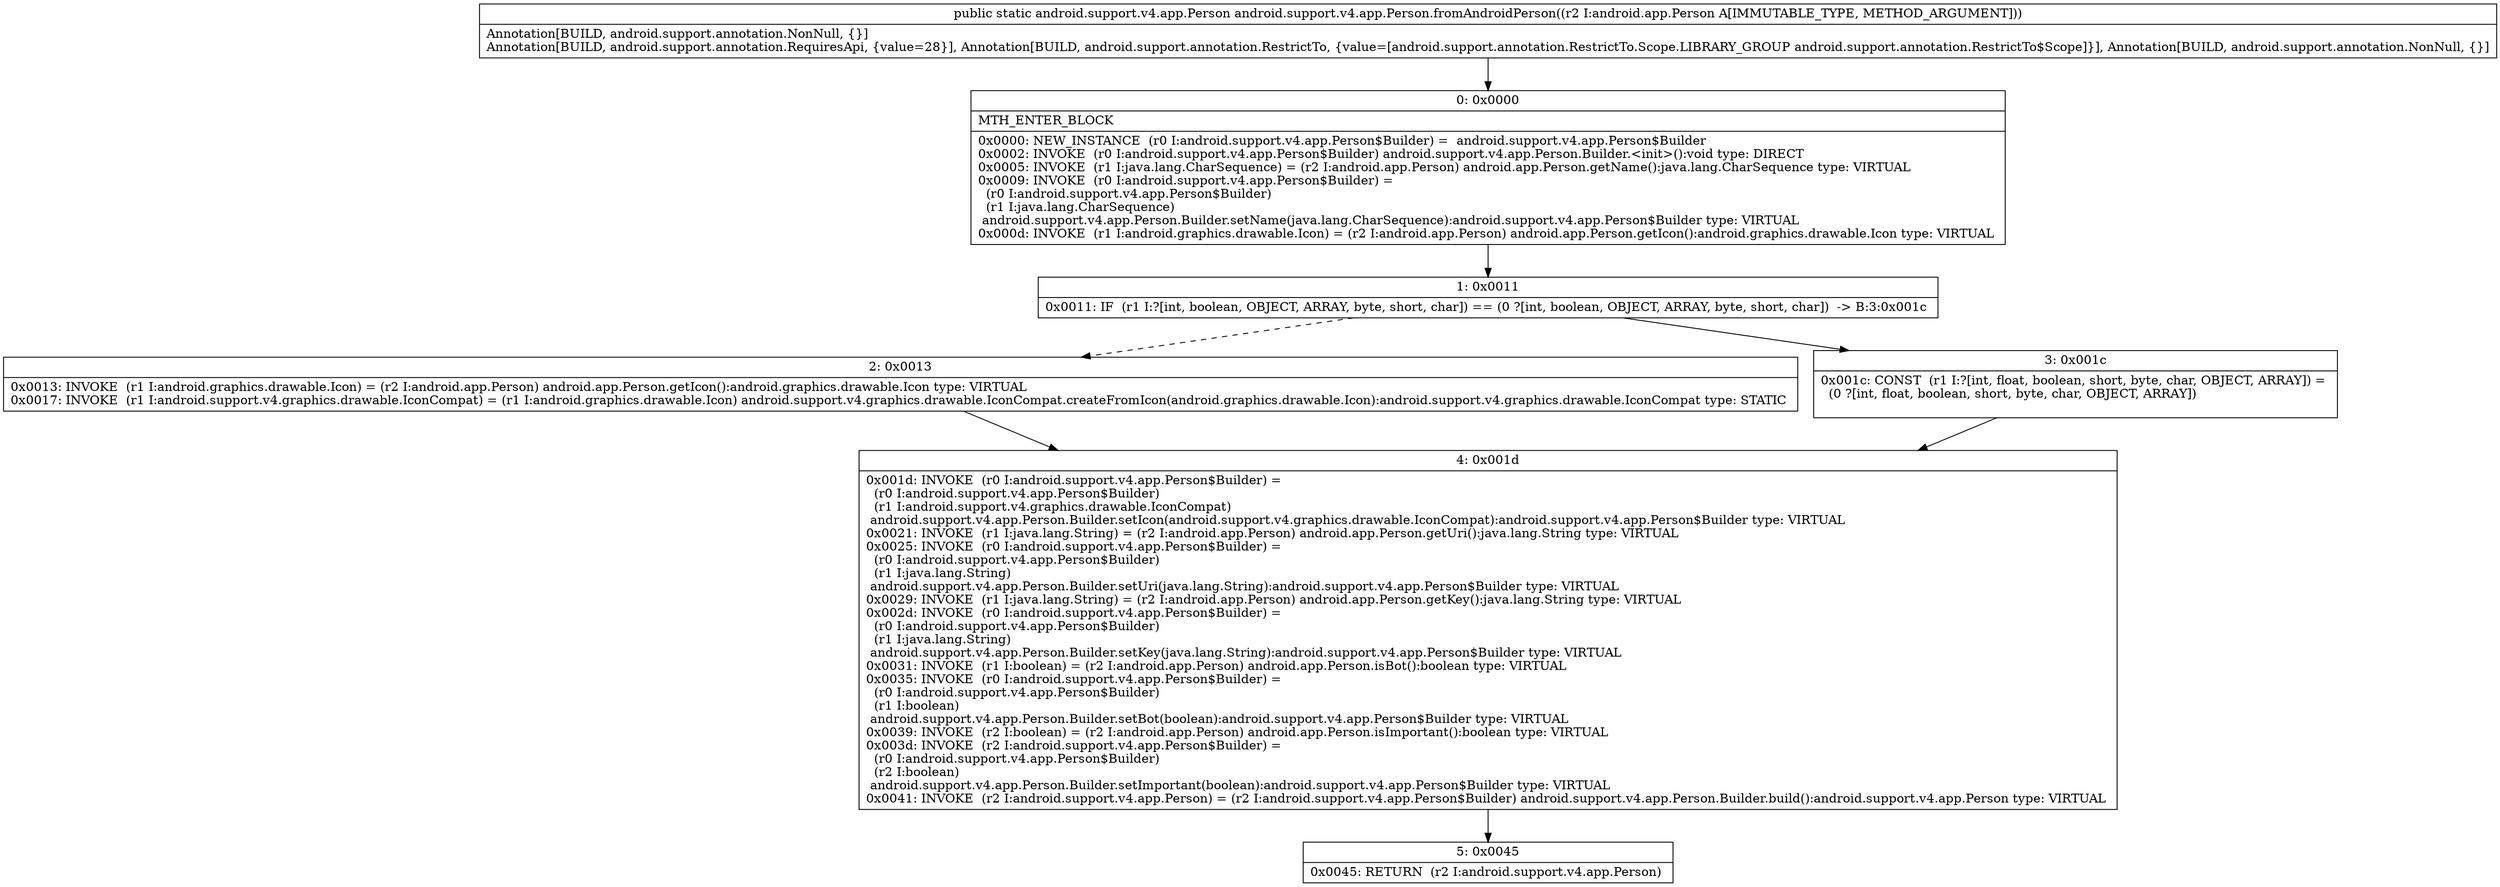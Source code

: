 digraph "CFG forandroid.support.v4.app.Person.fromAndroidPerson(Landroid\/app\/Person;)Landroid\/support\/v4\/app\/Person;" {
Node_0 [shape=record,label="{0\:\ 0x0000|MTH_ENTER_BLOCK\l|0x0000: NEW_INSTANCE  (r0 I:android.support.v4.app.Person$Builder) =  android.support.v4.app.Person$Builder \l0x0002: INVOKE  (r0 I:android.support.v4.app.Person$Builder) android.support.v4.app.Person.Builder.\<init\>():void type: DIRECT \l0x0005: INVOKE  (r1 I:java.lang.CharSequence) = (r2 I:android.app.Person) android.app.Person.getName():java.lang.CharSequence type: VIRTUAL \l0x0009: INVOKE  (r0 I:android.support.v4.app.Person$Builder) = \l  (r0 I:android.support.v4.app.Person$Builder)\l  (r1 I:java.lang.CharSequence)\l android.support.v4.app.Person.Builder.setName(java.lang.CharSequence):android.support.v4.app.Person$Builder type: VIRTUAL \l0x000d: INVOKE  (r1 I:android.graphics.drawable.Icon) = (r2 I:android.app.Person) android.app.Person.getIcon():android.graphics.drawable.Icon type: VIRTUAL \l}"];
Node_1 [shape=record,label="{1\:\ 0x0011|0x0011: IF  (r1 I:?[int, boolean, OBJECT, ARRAY, byte, short, char]) == (0 ?[int, boolean, OBJECT, ARRAY, byte, short, char])  \-\> B:3:0x001c \l}"];
Node_2 [shape=record,label="{2\:\ 0x0013|0x0013: INVOKE  (r1 I:android.graphics.drawable.Icon) = (r2 I:android.app.Person) android.app.Person.getIcon():android.graphics.drawable.Icon type: VIRTUAL \l0x0017: INVOKE  (r1 I:android.support.v4.graphics.drawable.IconCompat) = (r1 I:android.graphics.drawable.Icon) android.support.v4.graphics.drawable.IconCompat.createFromIcon(android.graphics.drawable.Icon):android.support.v4.graphics.drawable.IconCompat type: STATIC \l}"];
Node_3 [shape=record,label="{3\:\ 0x001c|0x001c: CONST  (r1 I:?[int, float, boolean, short, byte, char, OBJECT, ARRAY]) = \l  (0 ?[int, float, boolean, short, byte, char, OBJECT, ARRAY])\l \l}"];
Node_4 [shape=record,label="{4\:\ 0x001d|0x001d: INVOKE  (r0 I:android.support.v4.app.Person$Builder) = \l  (r0 I:android.support.v4.app.Person$Builder)\l  (r1 I:android.support.v4.graphics.drawable.IconCompat)\l android.support.v4.app.Person.Builder.setIcon(android.support.v4.graphics.drawable.IconCompat):android.support.v4.app.Person$Builder type: VIRTUAL \l0x0021: INVOKE  (r1 I:java.lang.String) = (r2 I:android.app.Person) android.app.Person.getUri():java.lang.String type: VIRTUAL \l0x0025: INVOKE  (r0 I:android.support.v4.app.Person$Builder) = \l  (r0 I:android.support.v4.app.Person$Builder)\l  (r1 I:java.lang.String)\l android.support.v4.app.Person.Builder.setUri(java.lang.String):android.support.v4.app.Person$Builder type: VIRTUAL \l0x0029: INVOKE  (r1 I:java.lang.String) = (r2 I:android.app.Person) android.app.Person.getKey():java.lang.String type: VIRTUAL \l0x002d: INVOKE  (r0 I:android.support.v4.app.Person$Builder) = \l  (r0 I:android.support.v4.app.Person$Builder)\l  (r1 I:java.lang.String)\l android.support.v4.app.Person.Builder.setKey(java.lang.String):android.support.v4.app.Person$Builder type: VIRTUAL \l0x0031: INVOKE  (r1 I:boolean) = (r2 I:android.app.Person) android.app.Person.isBot():boolean type: VIRTUAL \l0x0035: INVOKE  (r0 I:android.support.v4.app.Person$Builder) = \l  (r0 I:android.support.v4.app.Person$Builder)\l  (r1 I:boolean)\l android.support.v4.app.Person.Builder.setBot(boolean):android.support.v4.app.Person$Builder type: VIRTUAL \l0x0039: INVOKE  (r2 I:boolean) = (r2 I:android.app.Person) android.app.Person.isImportant():boolean type: VIRTUAL \l0x003d: INVOKE  (r2 I:android.support.v4.app.Person$Builder) = \l  (r0 I:android.support.v4.app.Person$Builder)\l  (r2 I:boolean)\l android.support.v4.app.Person.Builder.setImportant(boolean):android.support.v4.app.Person$Builder type: VIRTUAL \l0x0041: INVOKE  (r2 I:android.support.v4.app.Person) = (r2 I:android.support.v4.app.Person$Builder) android.support.v4.app.Person.Builder.build():android.support.v4.app.Person type: VIRTUAL \l}"];
Node_5 [shape=record,label="{5\:\ 0x0045|0x0045: RETURN  (r2 I:android.support.v4.app.Person) \l}"];
MethodNode[shape=record,label="{public static android.support.v4.app.Person android.support.v4.app.Person.fromAndroidPerson((r2 I:android.app.Person A[IMMUTABLE_TYPE, METHOD_ARGUMENT]))  | Annotation[BUILD, android.support.annotation.NonNull, \{\}]\lAnnotation[BUILD, android.support.annotation.RequiresApi, \{value=28\}], Annotation[BUILD, android.support.annotation.RestrictTo, \{value=[android.support.annotation.RestrictTo.Scope.LIBRARY_GROUP android.support.annotation.RestrictTo$Scope]\}], Annotation[BUILD, android.support.annotation.NonNull, \{\}]\l}"];
MethodNode -> Node_0;
Node_0 -> Node_1;
Node_1 -> Node_2[style=dashed];
Node_1 -> Node_3;
Node_2 -> Node_4;
Node_3 -> Node_4;
Node_4 -> Node_5;
}

